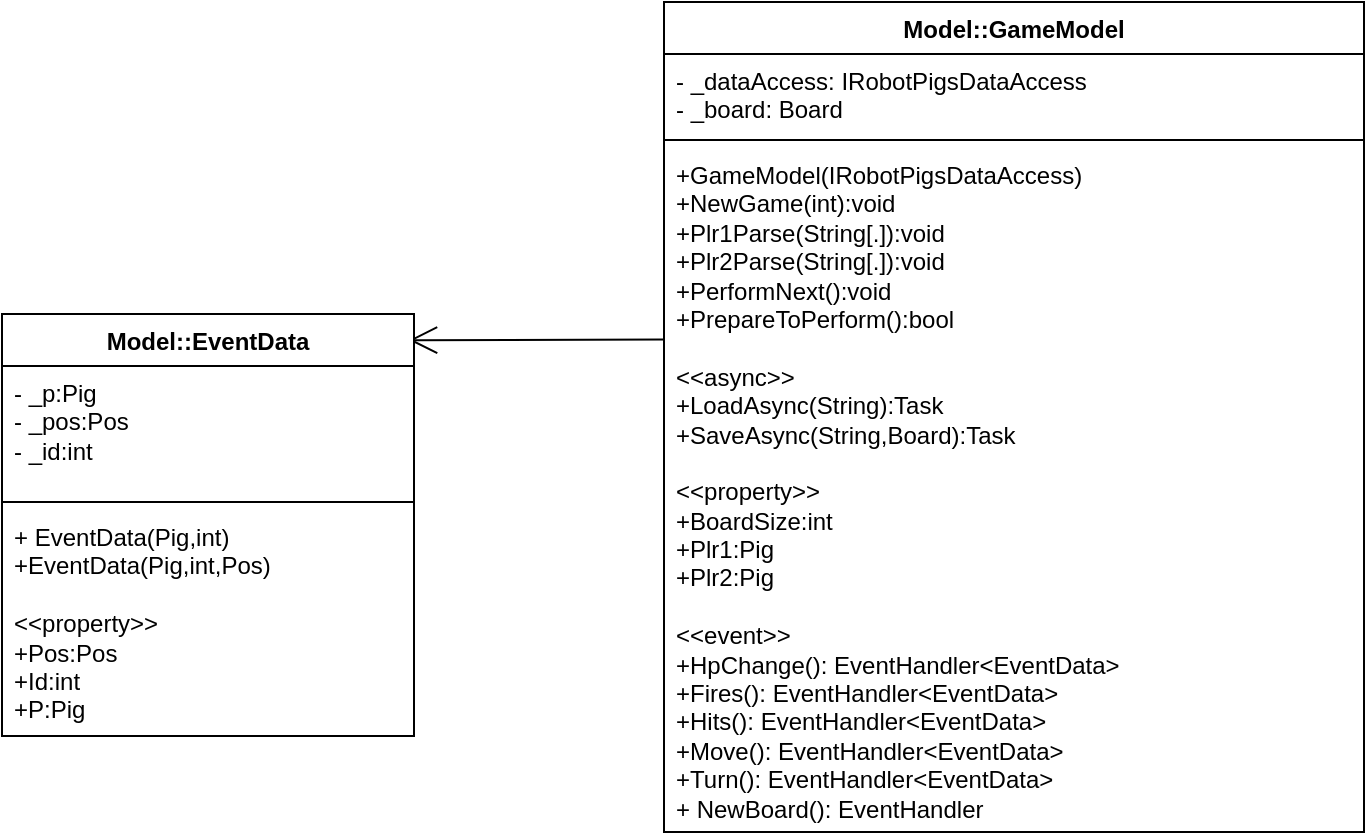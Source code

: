 <mxfile version="22.1.3" type="device">
  <diagram id="C5RBs43oDa-KdzZeNtuy" name="Page-1">
    <mxGraphModel dx="1285" dy="895" grid="0" gridSize="10" guides="1" tooltips="1" connect="1" arrows="1" fold="1" page="1" pageScale="1" pageWidth="827" pageHeight="1169" math="0" shadow="0">
      <root>
        <mxCell id="WIyWlLk6GJQsqaUBKTNV-0" />
        <mxCell id="WIyWlLk6GJQsqaUBKTNV-1" parent="WIyWlLk6GJQsqaUBKTNV-0" />
        <mxCell id="380VDxpQ8Sr3hK74BQXG-98" value="Model::GameModel" style="swimlane;fontStyle=1;align=center;verticalAlign=top;childLayout=stackLayout;horizontal=1;startSize=26;horizontalStack=0;resizeParent=1;resizeParentMax=0;resizeLast=0;collapsible=1;marginBottom=0;whiteSpace=wrap;html=1;" parent="WIyWlLk6GJQsqaUBKTNV-1" vertex="1">
          <mxGeometry x="381" y="527" width="350" height="415" as="geometry" />
        </mxCell>
        <mxCell id="380VDxpQ8Sr3hK74BQXG-99" value="&lt;div&gt;- _dataAccess: IRobotPigsDataAccess&lt;/div&gt;&lt;div&gt;- _board: Board&lt;/div&gt;&lt;div&gt;&lt;br&gt;&lt;/div&gt;" style="text;strokeColor=none;fillColor=none;align=left;verticalAlign=top;spacingLeft=4;spacingRight=4;overflow=hidden;rotatable=0;points=[[0,0.5],[1,0.5]];portConstraint=eastwest;whiteSpace=wrap;html=1;" parent="380VDxpQ8Sr3hK74BQXG-98" vertex="1">
          <mxGeometry y="26" width="350" height="39" as="geometry" />
        </mxCell>
        <mxCell id="380VDxpQ8Sr3hK74BQXG-100" value="" style="line;strokeWidth=1;fillColor=none;align=left;verticalAlign=middle;spacingTop=-1;spacingLeft=3;spacingRight=3;rotatable=0;labelPosition=right;points=[];portConstraint=eastwest;strokeColor=inherit;" parent="380VDxpQ8Sr3hK74BQXG-98" vertex="1">
          <mxGeometry y="65" width="350" height="8" as="geometry" />
        </mxCell>
        <mxCell id="380VDxpQ8Sr3hK74BQXG-101" value="&lt;div&gt;+GameModel(IRobotPigsDataAccess)&lt;/div&gt;&lt;div&gt;+NewGame(int):void&lt;/div&gt;&lt;div&gt;+Plr1Parse(String[.]):void&lt;/div&gt;&lt;div&gt;+Plr2Parse(String[.]):void&lt;/div&gt;&lt;div&gt;+PerformNext():void&lt;/div&gt;&lt;div&gt;+PrepareToPerform():bool&lt;/div&gt;&lt;div&gt;&lt;br&gt;&lt;/div&gt;&lt;div&gt;&amp;lt;&amp;lt;async&amp;gt;&amp;gt;&lt;/div&gt;&lt;div&gt;&lt;div&gt;+LoadAsync(String):Task&lt;/div&gt;+SaveAsync(String,Board):Task&lt;/div&gt;&lt;div&gt;&lt;br&gt;&lt;/div&gt;&lt;div&gt;&amp;lt;&amp;lt;property&amp;gt;&amp;gt;&lt;/div&gt;&lt;div&gt;+BoardSize:int&lt;/div&gt;&lt;div&gt;+Plr1:Pig&lt;/div&gt;&lt;div&gt;+Plr2:Pig&lt;/div&gt;&lt;div&gt;&lt;br&gt;&lt;/div&gt;&lt;div&gt;&amp;lt;&amp;lt;event&amp;gt;&amp;gt;&lt;/div&gt;&lt;div&gt;+HpChange(): EventHandler&amp;lt;EventData&amp;gt;&lt;/div&gt;&lt;div&gt;+Fires(): EventHandler&amp;lt;EventData&amp;gt;&lt;/div&gt;&lt;div&gt;+Hits(): EventHandler&amp;lt;EventData&amp;gt;&lt;/div&gt;&lt;div&gt;+Move(): EventHandler&amp;lt;EventData&amp;gt;&lt;/div&gt;&lt;div&gt;+Turn(): EventHandler&amp;lt;EventData&amp;gt;&lt;/div&gt;&lt;div&gt;+ NewBoard(): EventHandler&lt;br&gt;&lt;/div&gt;" style="text;strokeColor=none;fillColor=none;align=left;verticalAlign=top;spacingLeft=4;spacingRight=4;overflow=hidden;rotatable=0;points=[[0,0.5],[1,0.5]];portConstraint=eastwest;whiteSpace=wrap;html=1;" parent="380VDxpQ8Sr3hK74BQXG-98" vertex="1">
          <mxGeometry y="73" width="350" height="342" as="geometry" />
        </mxCell>
        <mxCell id="380VDxpQ8Sr3hK74BQXG-110" value="" style="endArrow=open;endFill=1;endSize=12;html=1;rounded=0;exitX=0.001;exitY=0.28;exitDx=0;exitDy=0;exitPerimeter=0;entryX=0.988;entryY=0.062;entryDx=0;entryDy=0;entryPerimeter=0;" parent="WIyWlLk6GJQsqaUBKTNV-1" source="380VDxpQ8Sr3hK74BQXG-101" target="380VDxpQ8Sr3hK74BQXG-120" edge="1">
          <mxGeometry width="160" relative="1" as="geometry">
            <mxPoint x="1024" y="194" as="sourcePoint" />
            <mxPoint x="279" y="721" as="targetPoint" />
            <Array as="points" />
          </mxGeometry>
        </mxCell>
        <mxCell id="380VDxpQ8Sr3hK74BQXG-120" value="Model::EventData" style="swimlane;fontStyle=1;align=center;verticalAlign=top;childLayout=stackLayout;horizontal=1;startSize=26;horizontalStack=0;resizeParent=1;resizeParentMax=0;resizeLast=0;collapsible=1;marginBottom=0;whiteSpace=wrap;html=1;" parent="WIyWlLk6GJQsqaUBKTNV-1" vertex="1">
          <mxGeometry x="50" y="683" width="206" height="211" as="geometry" />
        </mxCell>
        <mxCell id="380VDxpQ8Sr3hK74BQXG-121" value="&lt;div&gt;- _p:Pig&lt;/div&gt;&lt;div&gt;- _pos:Pos&lt;/div&gt;&lt;div&gt;- _id:int&lt;/div&gt;&lt;div&gt;&lt;br&gt;&lt;/div&gt;" style="text;strokeColor=none;fillColor=none;align=left;verticalAlign=top;spacingLeft=4;spacingRight=4;overflow=hidden;rotatable=0;points=[[0,0.5],[1,0.5]];portConstraint=eastwest;whiteSpace=wrap;html=1;" parent="380VDxpQ8Sr3hK74BQXG-120" vertex="1">
          <mxGeometry y="26" width="206" height="64" as="geometry" />
        </mxCell>
        <mxCell id="380VDxpQ8Sr3hK74BQXG-122" value="" style="line;strokeWidth=1;fillColor=none;align=left;verticalAlign=middle;spacingTop=-1;spacingLeft=3;spacingRight=3;rotatable=0;labelPosition=right;points=[];portConstraint=eastwest;strokeColor=inherit;" parent="380VDxpQ8Sr3hK74BQXG-120" vertex="1">
          <mxGeometry y="90" width="206" height="8" as="geometry" />
        </mxCell>
        <mxCell id="380VDxpQ8Sr3hK74BQXG-123" value="&lt;div&gt;+ EventData(Pig,int)&lt;/div&gt;&lt;div&gt;+EventData(Pig,int,Pos)&lt;/div&gt;&lt;div&gt;&lt;br&gt;&lt;/div&gt;&lt;div&gt;&amp;lt;&amp;lt;property&amp;gt;&amp;gt;&lt;/div&gt;&lt;div&gt;+Pos:Pos&lt;/div&gt;&lt;div&gt;+Id:int&lt;/div&gt;&lt;div&gt;+P:Pig&lt;br&gt;&lt;/div&gt;" style="text;strokeColor=none;fillColor=none;align=left;verticalAlign=top;spacingLeft=4;spacingRight=4;overflow=hidden;rotatable=0;points=[[0,0.5],[1,0.5]];portConstraint=eastwest;whiteSpace=wrap;html=1;" parent="380VDxpQ8Sr3hK74BQXG-120" vertex="1">
          <mxGeometry y="98" width="206" height="113" as="geometry" />
        </mxCell>
      </root>
    </mxGraphModel>
  </diagram>
</mxfile>
